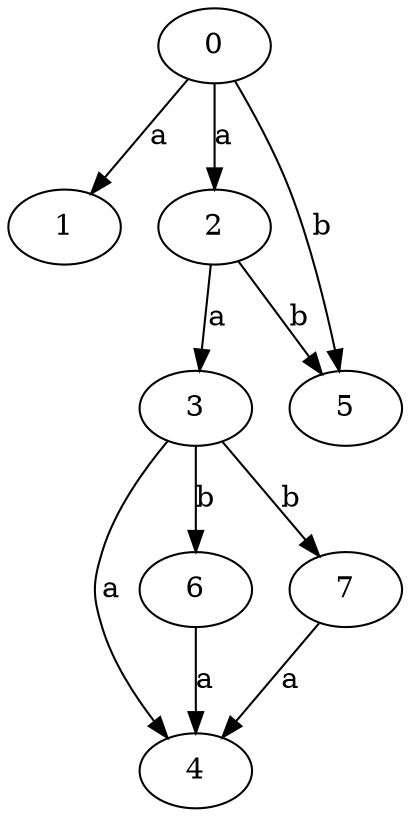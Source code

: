 strict digraph  {
1;
2;
3;
0;
4;
5;
6;
7;
2 -> 3  [label=a];
2 -> 5  [label=b];
3 -> 4  [label=a];
3 -> 6  [label=b];
3 -> 7  [label=b];
0 -> 1  [label=a];
0 -> 2  [label=a];
0 -> 5  [label=b];
6 -> 4  [label=a];
7 -> 4  [label=a];
}

